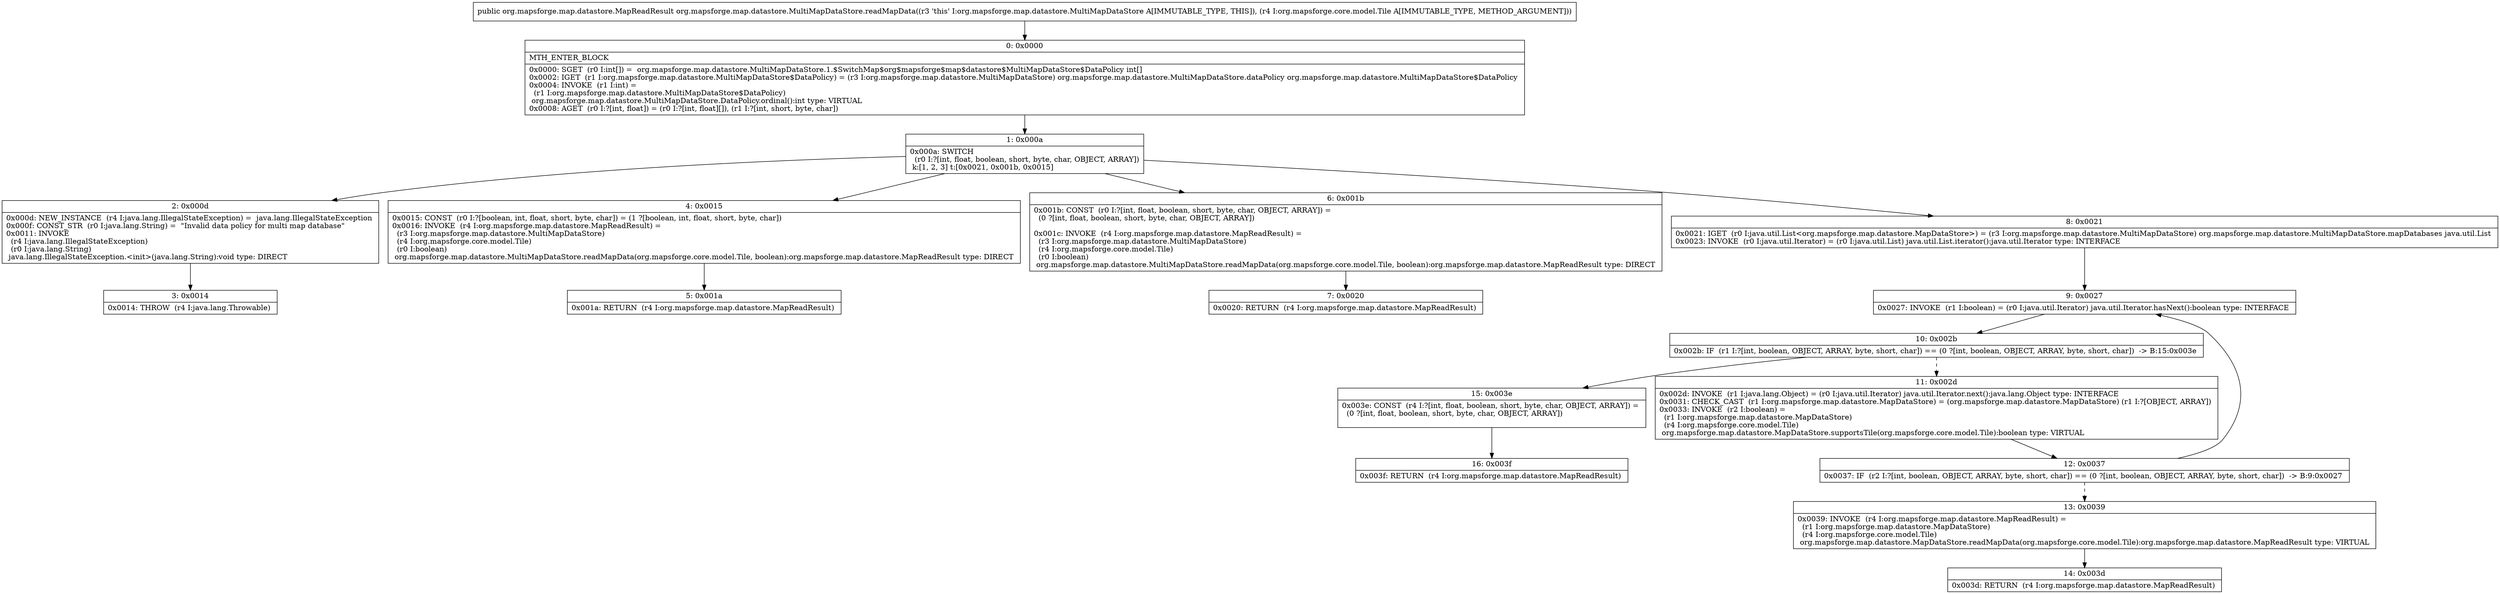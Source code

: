 digraph "CFG fororg.mapsforge.map.datastore.MultiMapDataStore.readMapData(Lorg\/mapsforge\/core\/model\/Tile;)Lorg\/mapsforge\/map\/datastore\/MapReadResult;" {
Node_0 [shape=record,label="{0\:\ 0x0000|MTH_ENTER_BLOCK\l|0x0000: SGET  (r0 I:int[]) =  org.mapsforge.map.datastore.MultiMapDataStore.1.$SwitchMap$org$mapsforge$map$datastore$MultiMapDataStore$DataPolicy int[] \l0x0002: IGET  (r1 I:org.mapsforge.map.datastore.MultiMapDataStore$DataPolicy) = (r3 I:org.mapsforge.map.datastore.MultiMapDataStore) org.mapsforge.map.datastore.MultiMapDataStore.dataPolicy org.mapsforge.map.datastore.MultiMapDataStore$DataPolicy \l0x0004: INVOKE  (r1 I:int) = \l  (r1 I:org.mapsforge.map.datastore.MultiMapDataStore$DataPolicy)\l org.mapsforge.map.datastore.MultiMapDataStore.DataPolicy.ordinal():int type: VIRTUAL \l0x0008: AGET  (r0 I:?[int, float]) = (r0 I:?[int, float][]), (r1 I:?[int, short, byte, char]) \l}"];
Node_1 [shape=record,label="{1\:\ 0x000a|0x000a: SWITCH  \l  (r0 I:?[int, float, boolean, short, byte, char, OBJECT, ARRAY])\l k:[1, 2, 3] t:[0x0021, 0x001b, 0x0015] \l}"];
Node_2 [shape=record,label="{2\:\ 0x000d|0x000d: NEW_INSTANCE  (r4 I:java.lang.IllegalStateException) =  java.lang.IllegalStateException \l0x000f: CONST_STR  (r0 I:java.lang.String) =  \"Invalid data policy for multi map database\" \l0x0011: INVOKE  \l  (r4 I:java.lang.IllegalStateException)\l  (r0 I:java.lang.String)\l java.lang.IllegalStateException.\<init\>(java.lang.String):void type: DIRECT \l}"];
Node_3 [shape=record,label="{3\:\ 0x0014|0x0014: THROW  (r4 I:java.lang.Throwable) \l}"];
Node_4 [shape=record,label="{4\:\ 0x0015|0x0015: CONST  (r0 I:?[boolean, int, float, short, byte, char]) = (1 ?[boolean, int, float, short, byte, char]) \l0x0016: INVOKE  (r4 I:org.mapsforge.map.datastore.MapReadResult) = \l  (r3 I:org.mapsforge.map.datastore.MultiMapDataStore)\l  (r4 I:org.mapsforge.core.model.Tile)\l  (r0 I:boolean)\l org.mapsforge.map.datastore.MultiMapDataStore.readMapData(org.mapsforge.core.model.Tile, boolean):org.mapsforge.map.datastore.MapReadResult type: DIRECT \l}"];
Node_5 [shape=record,label="{5\:\ 0x001a|0x001a: RETURN  (r4 I:org.mapsforge.map.datastore.MapReadResult) \l}"];
Node_6 [shape=record,label="{6\:\ 0x001b|0x001b: CONST  (r0 I:?[int, float, boolean, short, byte, char, OBJECT, ARRAY]) = \l  (0 ?[int, float, boolean, short, byte, char, OBJECT, ARRAY])\l \l0x001c: INVOKE  (r4 I:org.mapsforge.map.datastore.MapReadResult) = \l  (r3 I:org.mapsforge.map.datastore.MultiMapDataStore)\l  (r4 I:org.mapsforge.core.model.Tile)\l  (r0 I:boolean)\l org.mapsforge.map.datastore.MultiMapDataStore.readMapData(org.mapsforge.core.model.Tile, boolean):org.mapsforge.map.datastore.MapReadResult type: DIRECT \l}"];
Node_7 [shape=record,label="{7\:\ 0x0020|0x0020: RETURN  (r4 I:org.mapsforge.map.datastore.MapReadResult) \l}"];
Node_8 [shape=record,label="{8\:\ 0x0021|0x0021: IGET  (r0 I:java.util.List\<org.mapsforge.map.datastore.MapDataStore\>) = (r3 I:org.mapsforge.map.datastore.MultiMapDataStore) org.mapsforge.map.datastore.MultiMapDataStore.mapDatabases java.util.List \l0x0023: INVOKE  (r0 I:java.util.Iterator) = (r0 I:java.util.List) java.util.List.iterator():java.util.Iterator type: INTERFACE \l}"];
Node_9 [shape=record,label="{9\:\ 0x0027|0x0027: INVOKE  (r1 I:boolean) = (r0 I:java.util.Iterator) java.util.Iterator.hasNext():boolean type: INTERFACE \l}"];
Node_10 [shape=record,label="{10\:\ 0x002b|0x002b: IF  (r1 I:?[int, boolean, OBJECT, ARRAY, byte, short, char]) == (0 ?[int, boolean, OBJECT, ARRAY, byte, short, char])  \-\> B:15:0x003e \l}"];
Node_11 [shape=record,label="{11\:\ 0x002d|0x002d: INVOKE  (r1 I:java.lang.Object) = (r0 I:java.util.Iterator) java.util.Iterator.next():java.lang.Object type: INTERFACE \l0x0031: CHECK_CAST  (r1 I:org.mapsforge.map.datastore.MapDataStore) = (org.mapsforge.map.datastore.MapDataStore) (r1 I:?[OBJECT, ARRAY]) \l0x0033: INVOKE  (r2 I:boolean) = \l  (r1 I:org.mapsforge.map.datastore.MapDataStore)\l  (r4 I:org.mapsforge.core.model.Tile)\l org.mapsforge.map.datastore.MapDataStore.supportsTile(org.mapsforge.core.model.Tile):boolean type: VIRTUAL \l}"];
Node_12 [shape=record,label="{12\:\ 0x0037|0x0037: IF  (r2 I:?[int, boolean, OBJECT, ARRAY, byte, short, char]) == (0 ?[int, boolean, OBJECT, ARRAY, byte, short, char])  \-\> B:9:0x0027 \l}"];
Node_13 [shape=record,label="{13\:\ 0x0039|0x0039: INVOKE  (r4 I:org.mapsforge.map.datastore.MapReadResult) = \l  (r1 I:org.mapsforge.map.datastore.MapDataStore)\l  (r4 I:org.mapsforge.core.model.Tile)\l org.mapsforge.map.datastore.MapDataStore.readMapData(org.mapsforge.core.model.Tile):org.mapsforge.map.datastore.MapReadResult type: VIRTUAL \l}"];
Node_14 [shape=record,label="{14\:\ 0x003d|0x003d: RETURN  (r4 I:org.mapsforge.map.datastore.MapReadResult) \l}"];
Node_15 [shape=record,label="{15\:\ 0x003e|0x003e: CONST  (r4 I:?[int, float, boolean, short, byte, char, OBJECT, ARRAY]) = \l  (0 ?[int, float, boolean, short, byte, char, OBJECT, ARRAY])\l \l}"];
Node_16 [shape=record,label="{16\:\ 0x003f|0x003f: RETURN  (r4 I:org.mapsforge.map.datastore.MapReadResult) \l}"];
MethodNode[shape=record,label="{public org.mapsforge.map.datastore.MapReadResult org.mapsforge.map.datastore.MultiMapDataStore.readMapData((r3 'this' I:org.mapsforge.map.datastore.MultiMapDataStore A[IMMUTABLE_TYPE, THIS]), (r4 I:org.mapsforge.core.model.Tile A[IMMUTABLE_TYPE, METHOD_ARGUMENT])) }"];
MethodNode -> Node_0;
Node_0 -> Node_1;
Node_1 -> Node_2;
Node_1 -> Node_4;
Node_1 -> Node_6;
Node_1 -> Node_8;
Node_2 -> Node_3;
Node_4 -> Node_5;
Node_6 -> Node_7;
Node_8 -> Node_9;
Node_9 -> Node_10;
Node_10 -> Node_11[style=dashed];
Node_10 -> Node_15;
Node_11 -> Node_12;
Node_12 -> Node_9;
Node_12 -> Node_13[style=dashed];
Node_13 -> Node_14;
Node_15 -> Node_16;
}


